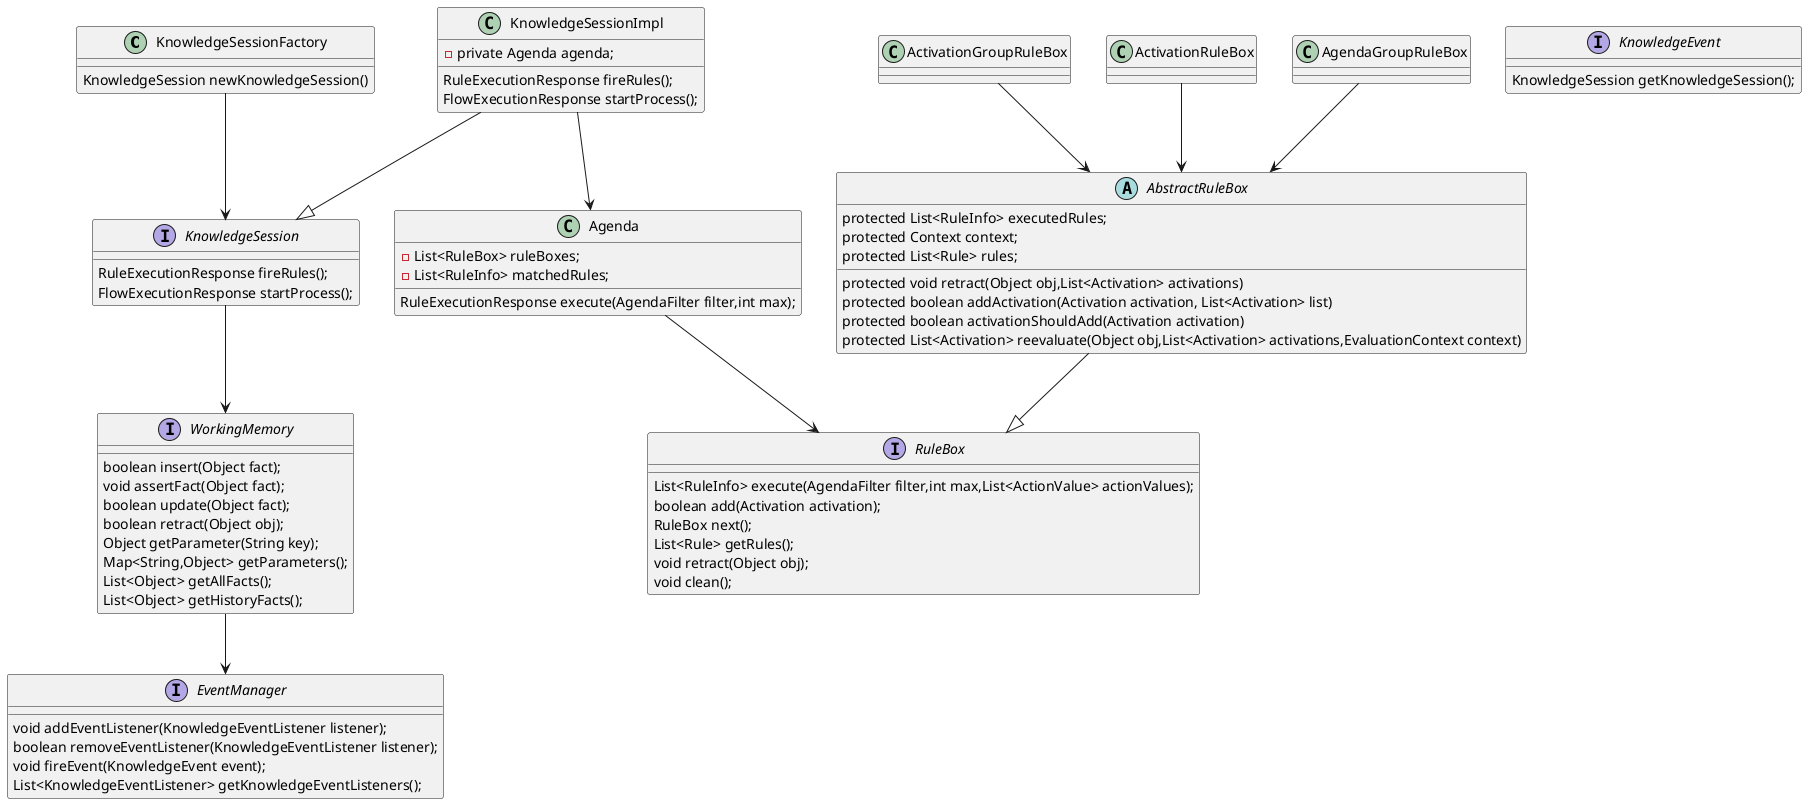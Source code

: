 @startuml

class KnowledgeSessionFactory{
  KnowledgeSession newKnowledgeSession()
}

interface EventManager{
    void addEventListener(KnowledgeEventListener listener);
	boolean removeEventListener(KnowledgeEventListener listener);
	void fireEvent(KnowledgeEvent event);
	List<KnowledgeEventListener> getKnowledgeEventListeners();
}

interface WorkingMemory{
    boolean insert(Object fact);
	void assertFact(Object fact);
	boolean update(Object fact);
	boolean retract(Object obj);
	Object getParameter(String key);
	Map<String,Object> getParameters();
	List<Object> getAllFacts();
	List<Object> getHistoryFacts();
}

interface KnowledgeSession{
    RuleExecutionResponse fireRules();
    FlowExecutionResponse startProcess();
}
class KnowledgeSessionImpl{
    -private Agenda agenda;
    RuleExecutionResponse fireRules();
    FlowExecutionResponse startProcess();
}
class Agenda{
 - List<RuleBox> ruleBoxes;
 - List<RuleInfo> matchedRules;
 RuleExecutionResponse execute(AgendaFilter filter,int max);
}

interface RuleBox{
	List<RuleInfo> execute(AgendaFilter filter,int max,List<ActionValue> actionValues);
	boolean add(Activation activation);
	RuleBox next();
	List<Rule> getRules();
	void retract(Object obj);
	void clean();
}

Abstract class AbstractRuleBox{
    protected List<RuleInfo> executedRules;
	protected Context context;
	protected List<Rule> rules;

	protected void retract(Object obj,List<Activation> activations)
	protected boolean addActivation(Activation activation, List<Activation> list)
	protected boolean activationShouldAdd(Activation activation)
	protected List<Activation> reevaluate(Object obj,List<Activation> activations,EvaluationContext context)
}

class ActivationGroupRuleBox{

}
class ActivationRuleBox{

}

class AgendaGroupRuleBox{

}
'''todo '''
interface KnowledgeEvent{
    KnowledgeSession getKnowledgeSession();
}

KnowledgeSessionFactory --> KnowledgeSession
WorkingMemory -->EventManager
KnowledgeSession-->WorkingMemory
KnowledgeSessionImpl --|> KnowledgeSession
KnowledgeSessionImpl-->Agenda
Agenda-->RuleBox
AbstractRuleBox --|> RuleBox

ActivationGroupRuleBox --> AbstractRuleBox
ActivationRuleBox --> AbstractRuleBox
AgendaGroupRuleBox --> AbstractRuleBox
@enduml